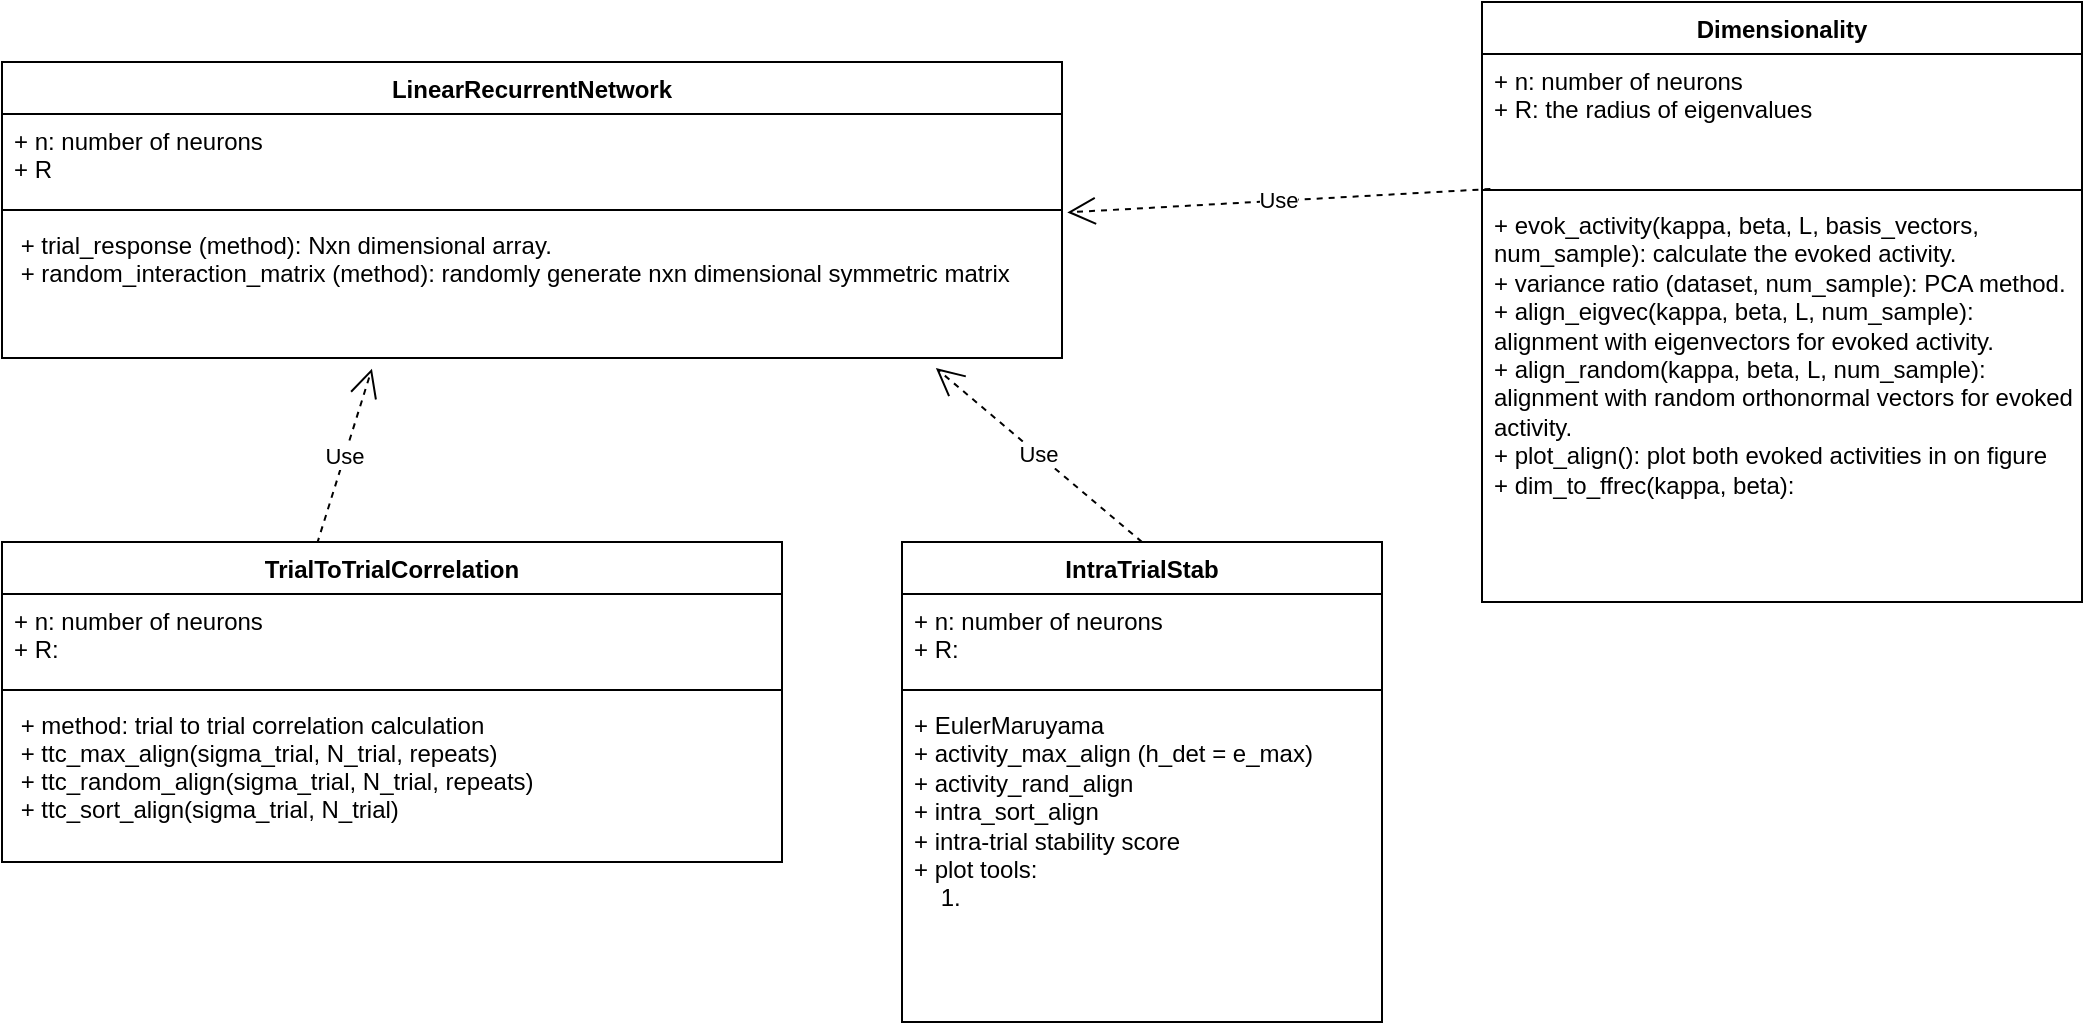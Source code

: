 <mxfile version="21.4.0" type="github">
  <diagram id="dGOGpCLeey213xIE_ilE" name="Page-1">
    <mxGraphModel dx="1395" dy="1799" grid="1" gridSize="10" guides="1" tooltips="1" connect="1" arrows="1" fold="1" page="1" pageScale="1" pageWidth="827" pageHeight="1169" math="0" shadow="0">
      <root>
        <mxCell id="0" />
        <mxCell id="1" parent="0" />
        <mxCell id="rlB1_ra6VnP8-Edz8Y6e-7" value="LinearRecurrentNetwork" style="swimlane;fontStyle=1;align=center;verticalAlign=top;childLayout=stackLayout;horizontal=1;startSize=26;horizontalStack=0;resizeParent=1;resizeParentMax=0;resizeLast=0;collapsible=1;marginBottom=0;" parent="1" vertex="1">
          <mxGeometry x="20" y="10" width="530" height="148" as="geometry" />
        </mxCell>
        <mxCell id="rlB1_ra6VnP8-Edz8Y6e-8" value="+ n: number of neurons&#xa;+ R" style="text;strokeColor=none;fillColor=none;align=left;verticalAlign=top;spacingLeft=4;spacingRight=4;overflow=hidden;rotatable=0;points=[[0,0.5],[1,0.5]];portConstraint=eastwest;" parent="rlB1_ra6VnP8-Edz8Y6e-7" vertex="1">
          <mxGeometry y="26" width="530" height="44" as="geometry" />
        </mxCell>
        <mxCell id="rlB1_ra6VnP8-Edz8Y6e-9" value="" style="line;strokeWidth=1;fillColor=none;align=left;verticalAlign=middle;spacingTop=-1;spacingLeft=3;spacingRight=3;rotatable=0;labelPosition=right;points=[];portConstraint=eastwest;" parent="rlB1_ra6VnP8-Edz8Y6e-7" vertex="1">
          <mxGeometry y="70" width="530" height="8" as="geometry" />
        </mxCell>
        <mxCell id="rlB1_ra6VnP8-Edz8Y6e-10" value=" + trial_response (method): Nxn dimensional array.&#xa; + random_interaction_matrix (method): randomly generate nxn dimensional symmetric matrix &#xa; " style="text;strokeColor=none;fillColor=none;align=left;verticalAlign=top;spacingLeft=4;spacingRight=4;overflow=hidden;rotatable=0;points=[[0,0.5],[1,0.5]];portConstraint=eastwest;" parent="rlB1_ra6VnP8-Edz8Y6e-7" vertex="1">
          <mxGeometry y="78" width="530" height="70" as="geometry" />
        </mxCell>
        <mxCell id="rlB1_ra6VnP8-Edz8Y6e-13" value="Use" style="endArrow=open;endSize=12;dashed=1;html=1;rounded=0;entryX=0.349;entryY=1.076;entryDx=0;entryDy=0;entryPerimeter=0;exitX=0.404;exitY=0.005;exitDx=0;exitDy=0;exitPerimeter=0;" parent="1" source="rlB1_ra6VnP8-Edz8Y6e-14" target="rlB1_ra6VnP8-Edz8Y6e-10" edge="1">
          <mxGeometry width="160" relative="1" as="geometry">
            <mxPoint x="209" y="400" as="sourcePoint" />
            <mxPoint x="500" y="370" as="targetPoint" />
          </mxGeometry>
        </mxCell>
        <mxCell id="rlB1_ra6VnP8-Edz8Y6e-14" value="TrialToTrialCorrelation" style="swimlane;fontStyle=1;align=center;verticalAlign=top;childLayout=stackLayout;horizontal=1;startSize=26;horizontalStack=0;resizeParent=1;resizeParentMax=0;resizeLast=0;collapsible=1;marginBottom=0;" parent="1" vertex="1">
          <mxGeometry x="20" y="250" width="390" height="160" as="geometry" />
        </mxCell>
        <mxCell id="rlB1_ra6VnP8-Edz8Y6e-15" value="+ n: number of neurons&#xa;+ R: " style="text;strokeColor=none;fillColor=none;align=left;verticalAlign=top;spacingLeft=4;spacingRight=4;overflow=hidden;rotatable=0;points=[[0,0.5],[1,0.5]];portConstraint=eastwest;" parent="rlB1_ra6VnP8-Edz8Y6e-14" vertex="1">
          <mxGeometry y="26" width="390" height="44" as="geometry" />
        </mxCell>
        <mxCell id="rlB1_ra6VnP8-Edz8Y6e-16" value="" style="line;strokeWidth=1;fillColor=none;align=left;verticalAlign=middle;spacingTop=-1;spacingLeft=3;spacingRight=3;rotatable=0;labelPosition=right;points=[];portConstraint=eastwest;" parent="rlB1_ra6VnP8-Edz8Y6e-14" vertex="1">
          <mxGeometry y="70" width="390" height="8" as="geometry" />
        </mxCell>
        <mxCell id="rlB1_ra6VnP8-Edz8Y6e-17" value=" + method: trial to trial correlation calculation&#xa; + ttc_max_align(sigma_trial, N_trial, repeats)&#xa; + ttc_random_align(sigma_trial, N_trial, repeats)&#xa; + ttc_sort_align(sigma_trial, N_trial)" style="text;strokeColor=none;fillColor=none;align=left;verticalAlign=top;spacingLeft=4;spacingRight=4;overflow=hidden;rotatable=0;points=[[0,0.5],[1,0.5]];portConstraint=eastwest;" parent="rlB1_ra6VnP8-Edz8Y6e-14" vertex="1">
          <mxGeometry y="78" width="390" height="82" as="geometry" />
        </mxCell>
        <mxCell id="5Ww3l1jQiTz27_lDTmvw-5" value="IntraTrialStab" style="swimlane;fontStyle=1;align=center;verticalAlign=top;childLayout=stackLayout;horizontal=1;startSize=26;horizontalStack=0;resizeParent=1;resizeParentMax=0;resizeLast=0;collapsible=1;marginBottom=0;whiteSpace=wrap;html=1;" parent="1" vertex="1">
          <mxGeometry x="470" y="250" width="240" height="240" as="geometry" />
        </mxCell>
        <mxCell id="5Ww3l1jQiTz27_lDTmvw-6" value="+ n: number of neurons&lt;br&gt;+ R:&amp;nbsp;" style="text;strokeColor=none;fillColor=none;align=left;verticalAlign=top;spacingLeft=4;spacingRight=4;overflow=hidden;rotatable=0;points=[[0,0.5],[1,0.5]];portConstraint=eastwest;whiteSpace=wrap;html=1;" parent="5Ww3l1jQiTz27_lDTmvw-5" vertex="1">
          <mxGeometry y="26" width="240" height="44" as="geometry" />
        </mxCell>
        <mxCell id="5Ww3l1jQiTz27_lDTmvw-7" value="" style="line;strokeWidth=1;fillColor=none;align=left;verticalAlign=middle;spacingTop=-1;spacingLeft=3;spacingRight=3;rotatable=0;labelPosition=right;points=[];portConstraint=eastwest;strokeColor=inherit;" parent="5Ww3l1jQiTz27_lDTmvw-5" vertex="1">
          <mxGeometry y="70" width="240" height="8" as="geometry" />
        </mxCell>
        <mxCell id="5Ww3l1jQiTz27_lDTmvw-8" value="+ EulerMaruyama&lt;br&gt;+ activity_max_align (h_det = e_max)&lt;br&gt;+ activity_rand_align&lt;br&gt;+ intra_sort_align&lt;br&gt;+ intra-trial stability score&lt;br&gt;+ plot tools:&lt;br&gt;&lt;span style=&quot;&quot;&gt;&lt;span style=&quot;white-space: pre;&quot;&gt;&amp;nbsp;&amp;nbsp;&amp;nbsp;&amp;nbsp;&lt;/span&gt;&lt;/span&gt;1.&amp;nbsp;" style="text;strokeColor=none;fillColor=none;align=left;verticalAlign=top;spacingLeft=4;spacingRight=4;overflow=hidden;rotatable=0;points=[[0,0.5],[1,0.5]];portConstraint=eastwest;whiteSpace=wrap;html=1;" parent="5Ww3l1jQiTz27_lDTmvw-5" vertex="1">
          <mxGeometry y="78" width="240" height="162" as="geometry" />
        </mxCell>
        <mxCell id="5Ww3l1jQiTz27_lDTmvw-11" value="Use" style="endArrow=open;endSize=12;dashed=1;html=1;rounded=0;entryX=0.881;entryY=1.072;entryDx=0;entryDy=0;entryPerimeter=0;exitX=0.5;exitY=0;exitDx=0;exitDy=0;" parent="1" source="5Ww3l1jQiTz27_lDTmvw-5" target="rlB1_ra6VnP8-Edz8Y6e-10" edge="1">
          <mxGeometry width="160" relative="1" as="geometry">
            <mxPoint x="387" y="250" as="sourcePoint" />
            <mxPoint x="414" y="192" as="targetPoint" />
          </mxGeometry>
        </mxCell>
        <mxCell id="1hIKZWcv42IM_LAckUPL-1" value="Dimensionality" style="swimlane;fontStyle=1;align=center;verticalAlign=top;childLayout=stackLayout;horizontal=1;startSize=26;horizontalStack=0;resizeParent=1;resizeParentMax=0;resizeLast=0;collapsible=1;marginBottom=0;whiteSpace=wrap;html=1;" vertex="1" parent="1">
          <mxGeometry x="760" y="-20" width="300" height="300" as="geometry" />
        </mxCell>
        <mxCell id="1hIKZWcv42IM_LAckUPL-2" value="+ n: number of neurons&lt;br&gt;+ R: the radius of eigenvalues&amp;nbsp;" style="text;strokeColor=none;fillColor=none;align=left;verticalAlign=top;spacingLeft=4;spacingRight=4;overflow=hidden;rotatable=0;points=[[0,0.5],[1,0.5]];portConstraint=eastwest;whiteSpace=wrap;html=1;" vertex="1" parent="1hIKZWcv42IM_LAckUPL-1">
          <mxGeometry y="26" width="300" height="64" as="geometry" />
        </mxCell>
        <mxCell id="1hIKZWcv42IM_LAckUPL-3" value="" style="line;strokeWidth=1;fillColor=none;align=left;verticalAlign=middle;spacingTop=-1;spacingLeft=3;spacingRight=3;rotatable=0;labelPosition=right;points=[];portConstraint=eastwest;strokeColor=inherit;" vertex="1" parent="1hIKZWcv42IM_LAckUPL-1">
          <mxGeometry y="90" width="300" height="8" as="geometry" />
        </mxCell>
        <mxCell id="1hIKZWcv42IM_LAckUPL-4" value="+ evok_activity(kappa, beta, L, basis_vectors, num_sample): calculate the evoked activity.&lt;br&gt;+ variance ratio (dataset, num_sample): PCA method.&lt;br&gt;+ align_eigvec(kappa, beta, L, num_sample): alignment with eigenvectors for evoked activity.&lt;br&gt;+ align_random(kappa, beta, L, num_sample): alignment with random orthonormal vectors for evoked activity.&lt;br&gt;+ plot_align(): plot both evoked activities in on figure&lt;br&gt;+ dim_to_ffrec(kappa, beta):&amp;nbsp;" style="text;strokeColor=none;fillColor=none;align=left;verticalAlign=top;spacingLeft=4;spacingRight=4;overflow=hidden;rotatable=0;points=[[0,0.5],[1,0.5]];portConstraint=eastwest;whiteSpace=wrap;html=1;" vertex="1" parent="1hIKZWcv42IM_LAckUPL-1">
          <mxGeometry y="98" width="300" height="202" as="geometry" />
        </mxCell>
        <mxCell id="1hIKZWcv42IM_LAckUPL-7" value="Use" style="endArrow=open;endSize=12;dashed=1;html=1;rounded=0;entryX=1.005;entryY=-0.04;entryDx=0;entryDy=0;entryPerimeter=0;exitX=0.014;exitY=1.055;exitDx=0;exitDy=0;exitPerimeter=0;" edge="1" parent="1" source="1hIKZWcv42IM_LAckUPL-2" target="rlB1_ra6VnP8-Edz8Y6e-10">
          <mxGeometry width="160" relative="1" as="geometry">
            <mxPoint x="400" y="260" as="sourcePoint" />
            <mxPoint x="560" y="260" as="targetPoint" />
          </mxGeometry>
        </mxCell>
      </root>
    </mxGraphModel>
  </diagram>
</mxfile>
